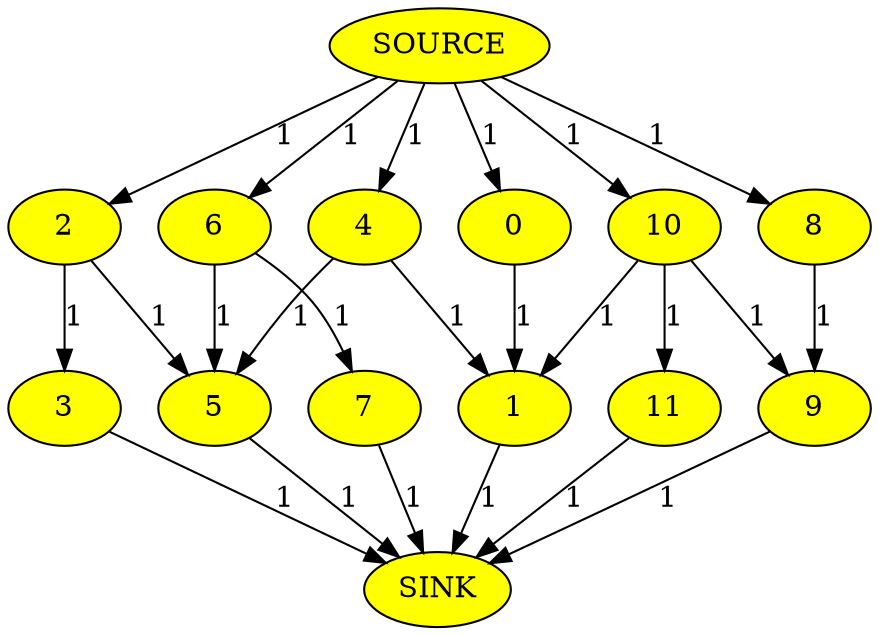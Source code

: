 digraph graphutils
{
  splines=true;
  node [ color = black, fillcolor = white, style = filled ];
  "0" -> "1" [w=1,label=1];
  "0" [fillcolor="#ffff00"];
  "1" -> "SINK" [w=1,label=1];
  "1" [fillcolor="#ffff00"];
  "2" -> "3" [w=1,label=1];
  "2" -> "5" [w=1,label=1];
  "2" [fillcolor="#ffff00"];
  "3" -> "SINK" [w=1,label=1];
  "3" [fillcolor="#ffff00"];
  "4" -> "1" [w=1,label=1];
  "4" -> "5" [w=1,label=1];
  "4" [fillcolor="#ffff00"];
  "5" -> "SINK" [w=1,label=1];
  "5" [fillcolor="#ffff00"];
  "6" -> "5" [w=1,label=1];
  "6" -> "7" [w=1,label=1];
  "6" [fillcolor="#ffff00"];
  "7" -> "SINK" [w=1,label=1];
  "7" [fillcolor="#ffff00"];
  "8" -> "9" [w=1,label=1];
  "8" [fillcolor="#ffff00"];
  "9" -> "SINK" [w=1,label=1];
  "9" [fillcolor="#ffff00"];
  "10" -> "1" [w=1,label=1];
  "10" -> "9" [w=1,label=1];
  "10" -> "11" [w=1,label=1];
  "10" [fillcolor="#ffff00"];
  "11" -> "SINK" [w=1,label=1];
  "11" [fillcolor="#ffff00"];
  "SOURCE" -> "0" [w=1,label=1];
  "SOURCE" -> "2" [w=1,label=1];
  "SOURCE" -> "4" [w=1,label=1];
  "SOURCE" -> "6" [w=1,label=1];
  "SOURCE" -> "8" [w=1,label=1];
  "SOURCE" -> "10" [w=1,label=1];
  "SOURCE" [fillcolor="#ffff00"];
  "SINK" [fillcolor="#ffff00"];
}
